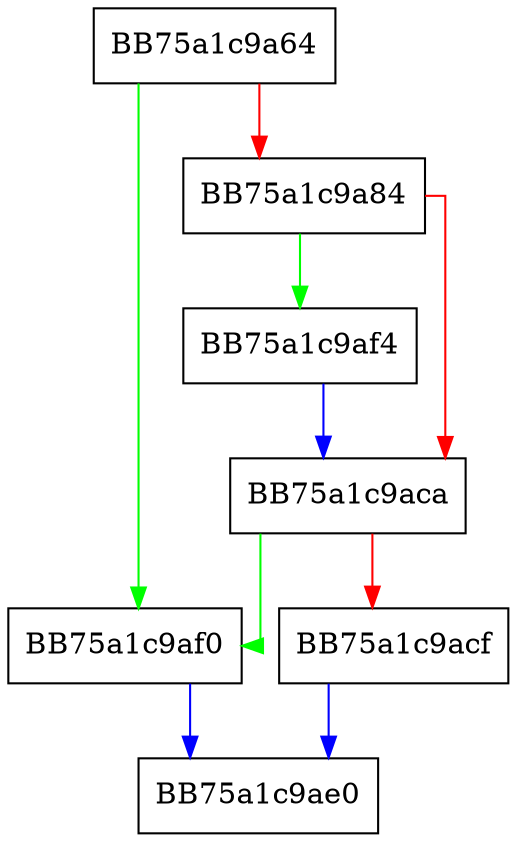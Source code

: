 digraph open {
  node [shape="box"];
  graph [splines=ortho];
  BB75a1c9a64 -> BB75a1c9af0 [color="green"];
  BB75a1c9a64 -> BB75a1c9a84 [color="red"];
  BB75a1c9a84 -> BB75a1c9af4 [color="green"];
  BB75a1c9a84 -> BB75a1c9aca [color="red"];
  BB75a1c9aca -> BB75a1c9af0 [color="green"];
  BB75a1c9aca -> BB75a1c9acf [color="red"];
  BB75a1c9acf -> BB75a1c9ae0 [color="blue"];
  BB75a1c9af0 -> BB75a1c9ae0 [color="blue"];
  BB75a1c9af4 -> BB75a1c9aca [color="blue"];
}